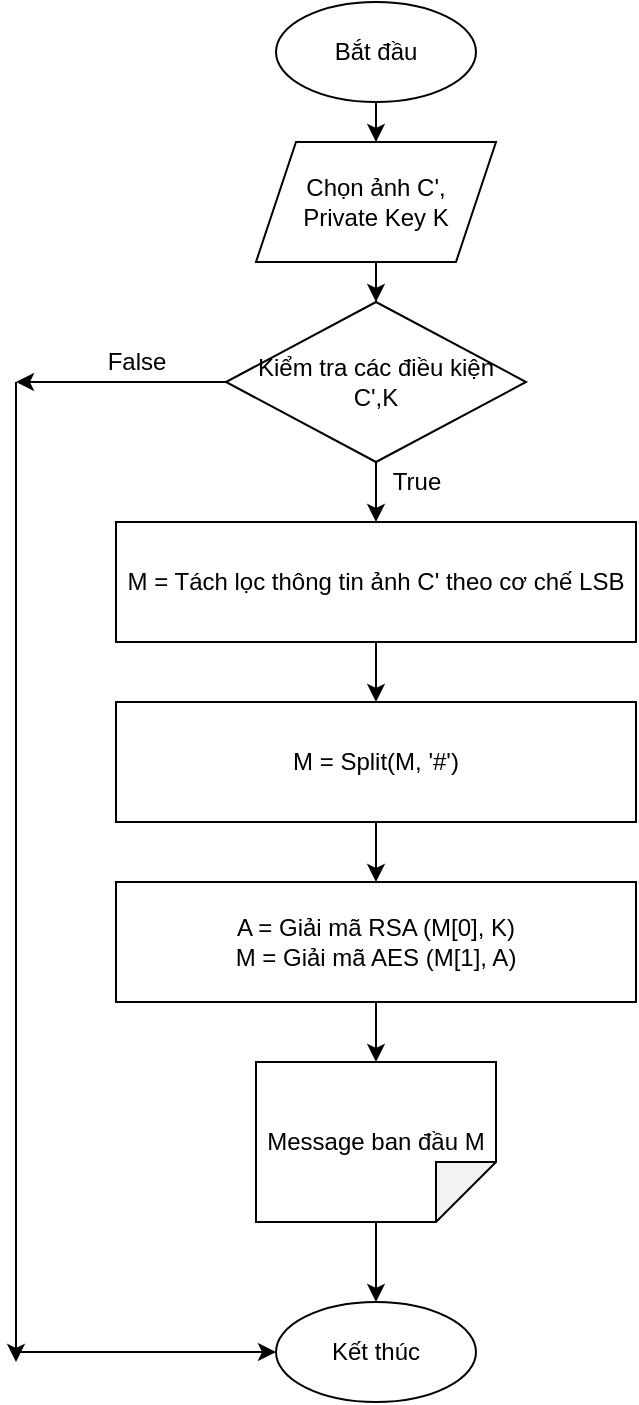 <mxfile version="14.0.1" type="device"><diagram id="jLeRlHcbZGFv7hPvxuyy" name="Page-1"><mxGraphModel dx="1038" dy="585" grid="0" gridSize="10" guides="1" tooltips="1" connect="1" arrows="1" fold="1" page="1" pageScale="1" pageWidth="1654" pageHeight="2336" math="0" shadow="0"><root><mxCell id="0"/><mxCell id="1" parent="0"/><mxCell id="MST21hSJ7ybLwCSHI-1t-2" style="edgeStyle=orthogonalEdgeStyle;rounded=0;orthogonalLoop=1;jettySize=auto;html=1;entryX=0.5;entryY=0;entryDx=0;entryDy=0;" parent="1" source="MST21hSJ7ybLwCSHI-1t-3" target="MST21hSJ7ybLwCSHI-1t-5" edge="1"><mxGeometry relative="1" as="geometry"/></mxCell><mxCell id="MST21hSJ7ybLwCSHI-1t-3" value="Bắt đầu" style="ellipse;whiteSpace=wrap;html=1;" parent="1" vertex="1"><mxGeometry x="340" y="50" width="100" height="50" as="geometry"/></mxCell><mxCell id="MST21hSJ7ybLwCSHI-1t-4" style="edgeStyle=orthogonalEdgeStyle;rounded=0;orthogonalLoop=1;jettySize=auto;html=1;entryX=0.5;entryY=0;entryDx=0;entryDy=0;" parent="1" source="MST21hSJ7ybLwCSHI-1t-5" target="MST21hSJ7ybLwCSHI-1t-8" edge="1"><mxGeometry relative="1" as="geometry"/></mxCell><mxCell id="MST21hSJ7ybLwCSHI-1t-5" value="Chọn ảnh C',&lt;br&gt;Private Key K" style="shape=parallelogram;perimeter=parallelogramPerimeter;whiteSpace=wrap;html=1;fixedSize=1;" parent="1" vertex="1"><mxGeometry x="330" y="120" width="120" height="60" as="geometry"/></mxCell><mxCell id="MST21hSJ7ybLwCSHI-1t-6" style="edgeStyle=orthogonalEdgeStyle;rounded=0;orthogonalLoop=1;jettySize=auto;html=1;" parent="1" source="MST21hSJ7ybLwCSHI-1t-8" edge="1"><mxGeometry relative="1" as="geometry"><mxPoint x="210" y="240" as="targetPoint"/></mxGeometry></mxCell><mxCell id="MST21hSJ7ybLwCSHI-1t-8" value="Kiểm tra các điều kiện &lt;br&gt;C',K" style="rhombus;whiteSpace=wrap;html=1;" parent="1" vertex="1"><mxGeometry x="315" y="200" width="150" height="80" as="geometry"/></mxCell><mxCell id="MST21hSJ7ybLwCSHI-1t-9" value="Kết thúc&lt;br&gt;" style="ellipse;whiteSpace=wrap;html=1;" parent="1" vertex="1"><mxGeometry x="340" y="700" width="100" height="50" as="geometry"/></mxCell><mxCell id="MST21hSJ7ybLwCSHI-1t-10" value="" style="endArrow=classic;html=1;" parent="1" edge="1"><mxGeometry width="50" height="50" relative="1" as="geometry"><mxPoint x="210" y="240" as="sourcePoint"/><mxPoint x="210" y="730" as="targetPoint"/></mxGeometry></mxCell><mxCell id="MST21hSJ7ybLwCSHI-1t-11" value="" style="endArrow=classic;html=1;entryX=0;entryY=0.5;entryDx=0;entryDy=0;" parent="1" target="MST21hSJ7ybLwCSHI-1t-9" edge="1"><mxGeometry width="50" height="50" relative="1" as="geometry"><mxPoint x="210" y="725" as="sourcePoint"/><mxPoint x="440" y="440" as="targetPoint"/></mxGeometry></mxCell><mxCell id="MST21hSJ7ybLwCSHI-1t-12" value="False" style="text;html=1;align=center;verticalAlign=middle;resizable=0;points=[];autosize=1;" parent="1" vertex="1"><mxGeometry x="250" y="220" width="40" height="20" as="geometry"/></mxCell><mxCell id="MST21hSJ7ybLwCSHI-1t-15" value="True" style="text;html=1;align=center;verticalAlign=middle;resizable=0;points=[];autosize=1;" parent="1" vertex="1"><mxGeometry x="390" y="280" width="40" height="20" as="geometry"/></mxCell><mxCell id="MST21hSJ7ybLwCSHI-1t-27" style="edgeStyle=orthogonalEdgeStyle;rounded=0;orthogonalLoop=1;jettySize=auto;html=1;" parent="1" source="MST21hSJ7ybLwCSHI-1t-19" target="MST21hSJ7ybLwCSHI-1t-23" edge="1"><mxGeometry relative="1" as="geometry"/></mxCell><mxCell id="MST21hSJ7ybLwCSHI-1t-19" value="M = Tách lọc thông tin ảnh C' theo cơ chế LSB" style="rounded=0;whiteSpace=wrap;html=1;" parent="1" vertex="1"><mxGeometry x="260" y="310" width="260" height="60" as="geometry"/></mxCell><mxCell id="MST21hSJ7ybLwCSHI-1t-20" style="edgeStyle=orthogonalEdgeStyle;rounded=0;orthogonalLoop=1;jettySize=auto;html=1;entryX=0.5;entryY=0;entryDx=0;entryDy=0;" parent="1" source="MST21hSJ7ybLwCSHI-1t-21" target="MST21hSJ7ybLwCSHI-1t-9" edge="1"><mxGeometry relative="1" as="geometry"/></mxCell><mxCell id="MST21hSJ7ybLwCSHI-1t-21" value="Message ban đầu M" style="shape=note;whiteSpace=wrap;html=1;backgroundOutline=1;darkOpacity=0.05;direction=south;" parent="1" vertex="1"><mxGeometry x="330" y="580" width="120" height="80" as="geometry"/></mxCell><mxCell id="MST21hSJ7ybLwCSHI-1t-22" value="" style="endArrow=classic;html=1;entryX=0.5;entryY=0;entryDx=0;entryDy=0;" parent="1" target="MST21hSJ7ybLwCSHI-1t-19" edge="1"><mxGeometry width="50" height="50" relative="1" as="geometry"><mxPoint x="390" y="280" as="sourcePoint"/><mxPoint x="750" y="400" as="targetPoint"/></mxGeometry></mxCell><mxCell id="MST21hSJ7ybLwCSHI-1t-26" style="edgeStyle=orthogonalEdgeStyle;rounded=0;orthogonalLoop=1;jettySize=auto;html=1;" parent="1" source="MST21hSJ7ybLwCSHI-1t-23" target="MST21hSJ7ybLwCSHI-1t-24" edge="1"><mxGeometry relative="1" as="geometry"/></mxCell><mxCell id="MST21hSJ7ybLwCSHI-1t-23" value="M = Split(M, '#')" style="rounded=0;whiteSpace=wrap;html=1;" parent="1" vertex="1"><mxGeometry x="260" y="400" width="260" height="60" as="geometry"/></mxCell><mxCell id="MST21hSJ7ybLwCSHI-1t-25" style="edgeStyle=orthogonalEdgeStyle;rounded=0;orthogonalLoop=1;jettySize=auto;html=1;" parent="1" source="MST21hSJ7ybLwCSHI-1t-24" target="MST21hSJ7ybLwCSHI-1t-21" edge="1"><mxGeometry relative="1" as="geometry"/></mxCell><mxCell id="MST21hSJ7ybLwCSHI-1t-24" value="A = Giải mã RSA (M[0], K)&lt;br&gt;M = Giải mã AES (M[1], A)" style="rounded=0;whiteSpace=wrap;html=1;" parent="1" vertex="1"><mxGeometry x="260" y="490" width="260" height="60" as="geometry"/></mxCell></root></mxGraphModel></diagram></mxfile>